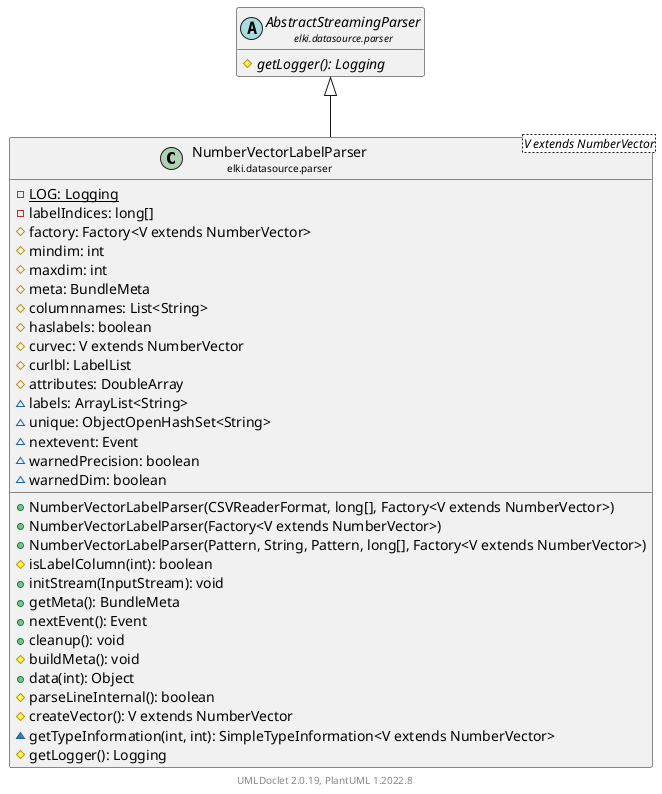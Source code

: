 @startuml
    remove .*\.(Instance|Par|Parameterizer|Factory)$
    set namespaceSeparator none
    hide empty fields
    hide empty methods

    class "<size:14>NumberVectorLabelParser\n<size:10>elki.datasource.parser" as elki.datasource.parser.NumberVectorLabelParser<V extends NumberVector> [[NumberVectorLabelParser.html]] {
        {static} -LOG: Logging
        -labelIndices: long[]
        #factory: Factory<V extends NumberVector>
        #mindim: int
        #maxdim: int
        #meta: BundleMeta
        #columnnames: List<String>
        #haslabels: boolean
        #curvec: V extends NumberVector
        #curlbl: LabelList
        #attributes: DoubleArray
        ~labels: ArrayList<String>
        ~unique: ObjectOpenHashSet<String>
        ~nextevent: Event
        ~warnedPrecision: boolean
        ~warnedDim: boolean
        +NumberVectorLabelParser(CSVReaderFormat, long[], Factory<V extends NumberVector>)
        +NumberVectorLabelParser(Factory<V extends NumberVector>)
        +NumberVectorLabelParser(Pattern, String, Pattern, long[], Factory<V extends NumberVector>)
        #isLabelColumn(int): boolean
        +initStream(InputStream): void
        +getMeta(): BundleMeta
        +nextEvent(): Event
        +cleanup(): void
        #buildMeta(): void
        +data(int): Object
        #parseLineInternal(): boolean
        #createVector(): V extends NumberVector
        ~getTypeInformation(int, int): SimpleTypeInformation<V extends NumberVector>
        #getLogger(): Logging
    }

    abstract class "<size:14>AbstractStreamingParser\n<size:10>elki.datasource.parser" as elki.datasource.parser.AbstractStreamingParser [[AbstractStreamingParser.html]] {
        {abstract} #getLogger(): Logging
    }
    class "<size:14>NumberVectorLabelParser.Par\n<size:10>elki.datasource.parser" as elki.datasource.parser.NumberVectorLabelParser.Par<V extends NumberVector> [[NumberVectorLabelParser.Par.html]]

    elki.datasource.parser.AbstractStreamingParser <|-- elki.datasource.parser.NumberVectorLabelParser
    elki.datasource.parser.NumberVectorLabelParser +-- elki.datasource.parser.NumberVectorLabelParser.Par

    center footer UMLDoclet 2.0.19, PlantUML 1.2022.8
@enduml
